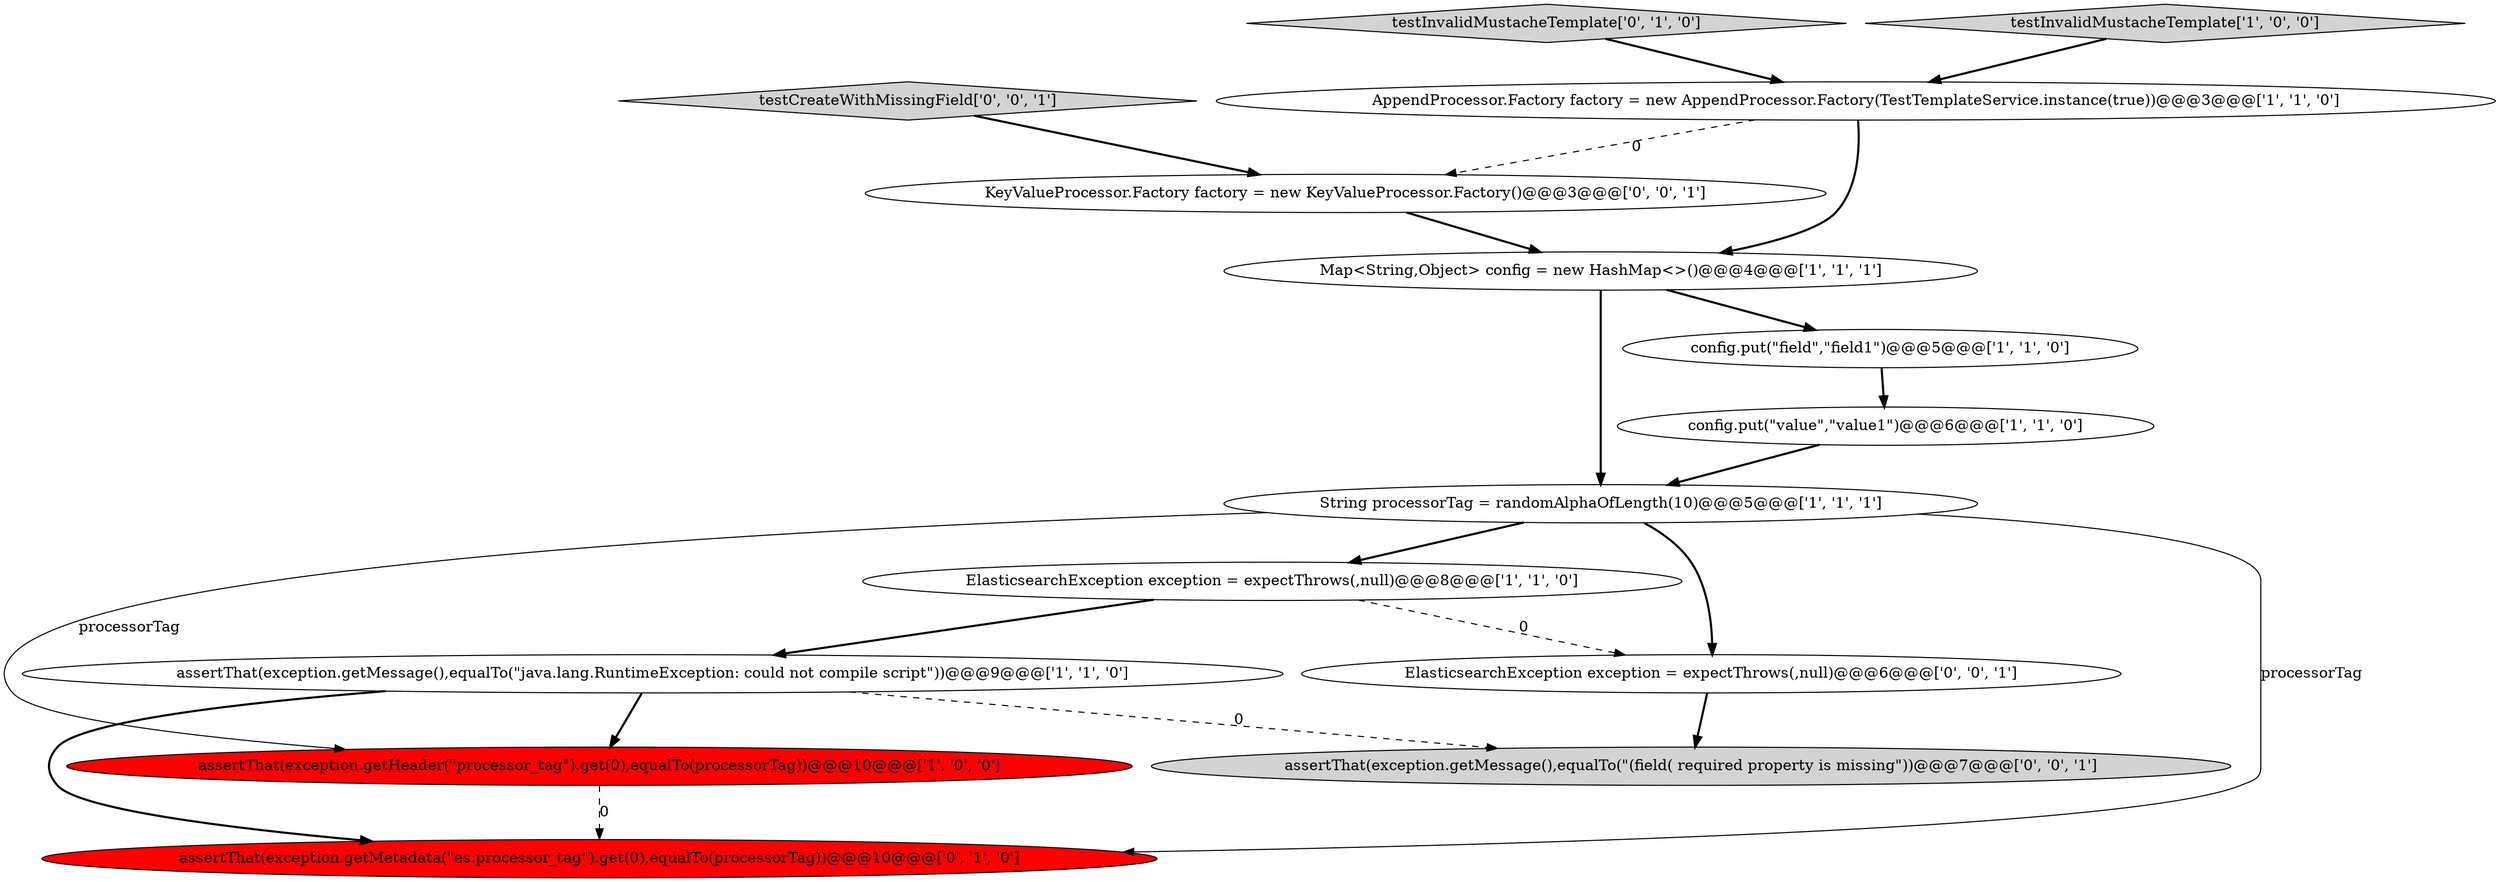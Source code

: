 digraph {
5 [style = filled, label = "assertThat(exception.getMessage(),equalTo(\"java.lang.RuntimeException: could not compile script\"))@@@9@@@['1', '1', '0']", fillcolor = white, shape = ellipse image = "AAA0AAABBB1BBB"];
9 [style = filled, label = "testInvalidMustacheTemplate['0', '1', '0']", fillcolor = lightgray, shape = diamond image = "AAA0AAABBB2BBB"];
2 [style = filled, label = "ElasticsearchException exception = expectThrows(,null)@@@8@@@['1', '1', '0']", fillcolor = white, shape = ellipse image = "AAA0AAABBB1BBB"];
11 [style = filled, label = "ElasticsearchException exception = expectThrows(,null)@@@6@@@['0', '0', '1']", fillcolor = white, shape = ellipse image = "AAA0AAABBB3BBB"];
10 [style = filled, label = "assertThat(exception.getMetadata(\"es.processor_tag\").get(0),equalTo(processorTag))@@@10@@@['0', '1', '0']", fillcolor = red, shape = ellipse image = "AAA1AAABBB2BBB"];
14 [style = filled, label = "KeyValueProcessor.Factory factory = new KeyValueProcessor.Factory()@@@3@@@['0', '0', '1']", fillcolor = white, shape = ellipse image = "AAA0AAABBB3BBB"];
7 [style = filled, label = "String processorTag = randomAlphaOfLength(10)@@@5@@@['1', '1', '1']", fillcolor = white, shape = ellipse image = "AAA0AAABBB1BBB"];
0 [style = filled, label = "Map<String,Object> config = new HashMap<>()@@@4@@@['1', '1', '1']", fillcolor = white, shape = ellipse image = "AAA0AAABBB1BBB"];
3 [style = filled, label = "AppendProcessor.Factory factory = new AppendProcessor.Factory(TestTemplateService.instance(true))@@@3@@@['1', '1', '0']", fillcolor = white, shape = ellipse image = "AAA0AAABBB1BBB"];
4 [style = filled, label = "assertThat(exception.getHeader(\"processor_tag\").get(0),equalTo(processorTag))@@@10@@@['1', '0', '0']", fillcolor = red, shape = ellipse image = "AAA1AAABBB1BBB"];
12 [style = filled, label = "testCreateWithMissingField['0', '0', '1']", fillcolor = lightgray, shape = diamond image = "AAA0AAABBB3BBB"];
13 [style = filled, label = "assertThat(exception.getMessage(),equalTo(\"(field( required property is missing\"))@@@7@@@['0', '0', '1']", fillcolor = lightgray, shape = ellipse image = "AAA0AAABBB3BBB"];
6 [style = filled, label = "config.put(\"field\",\"field1\")@@@5@@@['1', '1', '0']", fillcolor = white, shape = ellipse image = "AAA0AAABBB1BBB"];
8 [style = filled, label = "testInvalidMustacheTemplate['1', '0', '0']", fillcolor = lightgray, shape = diamond image = "AAA0AAABBB1BBB"];
1 [style = filled, label = "config.put(\"value\",\"value1\")@@@6@@@['1', '1', '0']", fillcolor = white, shape = ellipse image = "AAA0AAABBB1BBB"];
5->13 [style = dashed, label="0"];
5->10 [style = bold, label=""];
7->10 [style = solid, label="processorTag"];
7->11 [style = bold, label=""];
0->6 [style = bold, label=""];
8->3 [style = bold, label=""];
1->7 [style = bold, label=""];
3->0 [style = bold, label=""];
0->7 [style = bold, label=""];
6->1 [style = bold, label=""];
14->0 [style = bold, label=""];
7->2 [style = bold, label=""];
5->4 [style = bold, label=""];
11->13 [style = bold, label=""];
12->14 [style = bold, label=""];
9->3 [style = bold, label=""];
2->11 [style = dashed, label="0"];
3->14 [style = dashed, label="0"];
4->10 [style = dashed, label="0"];
7->4 [style = solid, label="processorTag"];
2->5 [style = bold, label=""];
}
